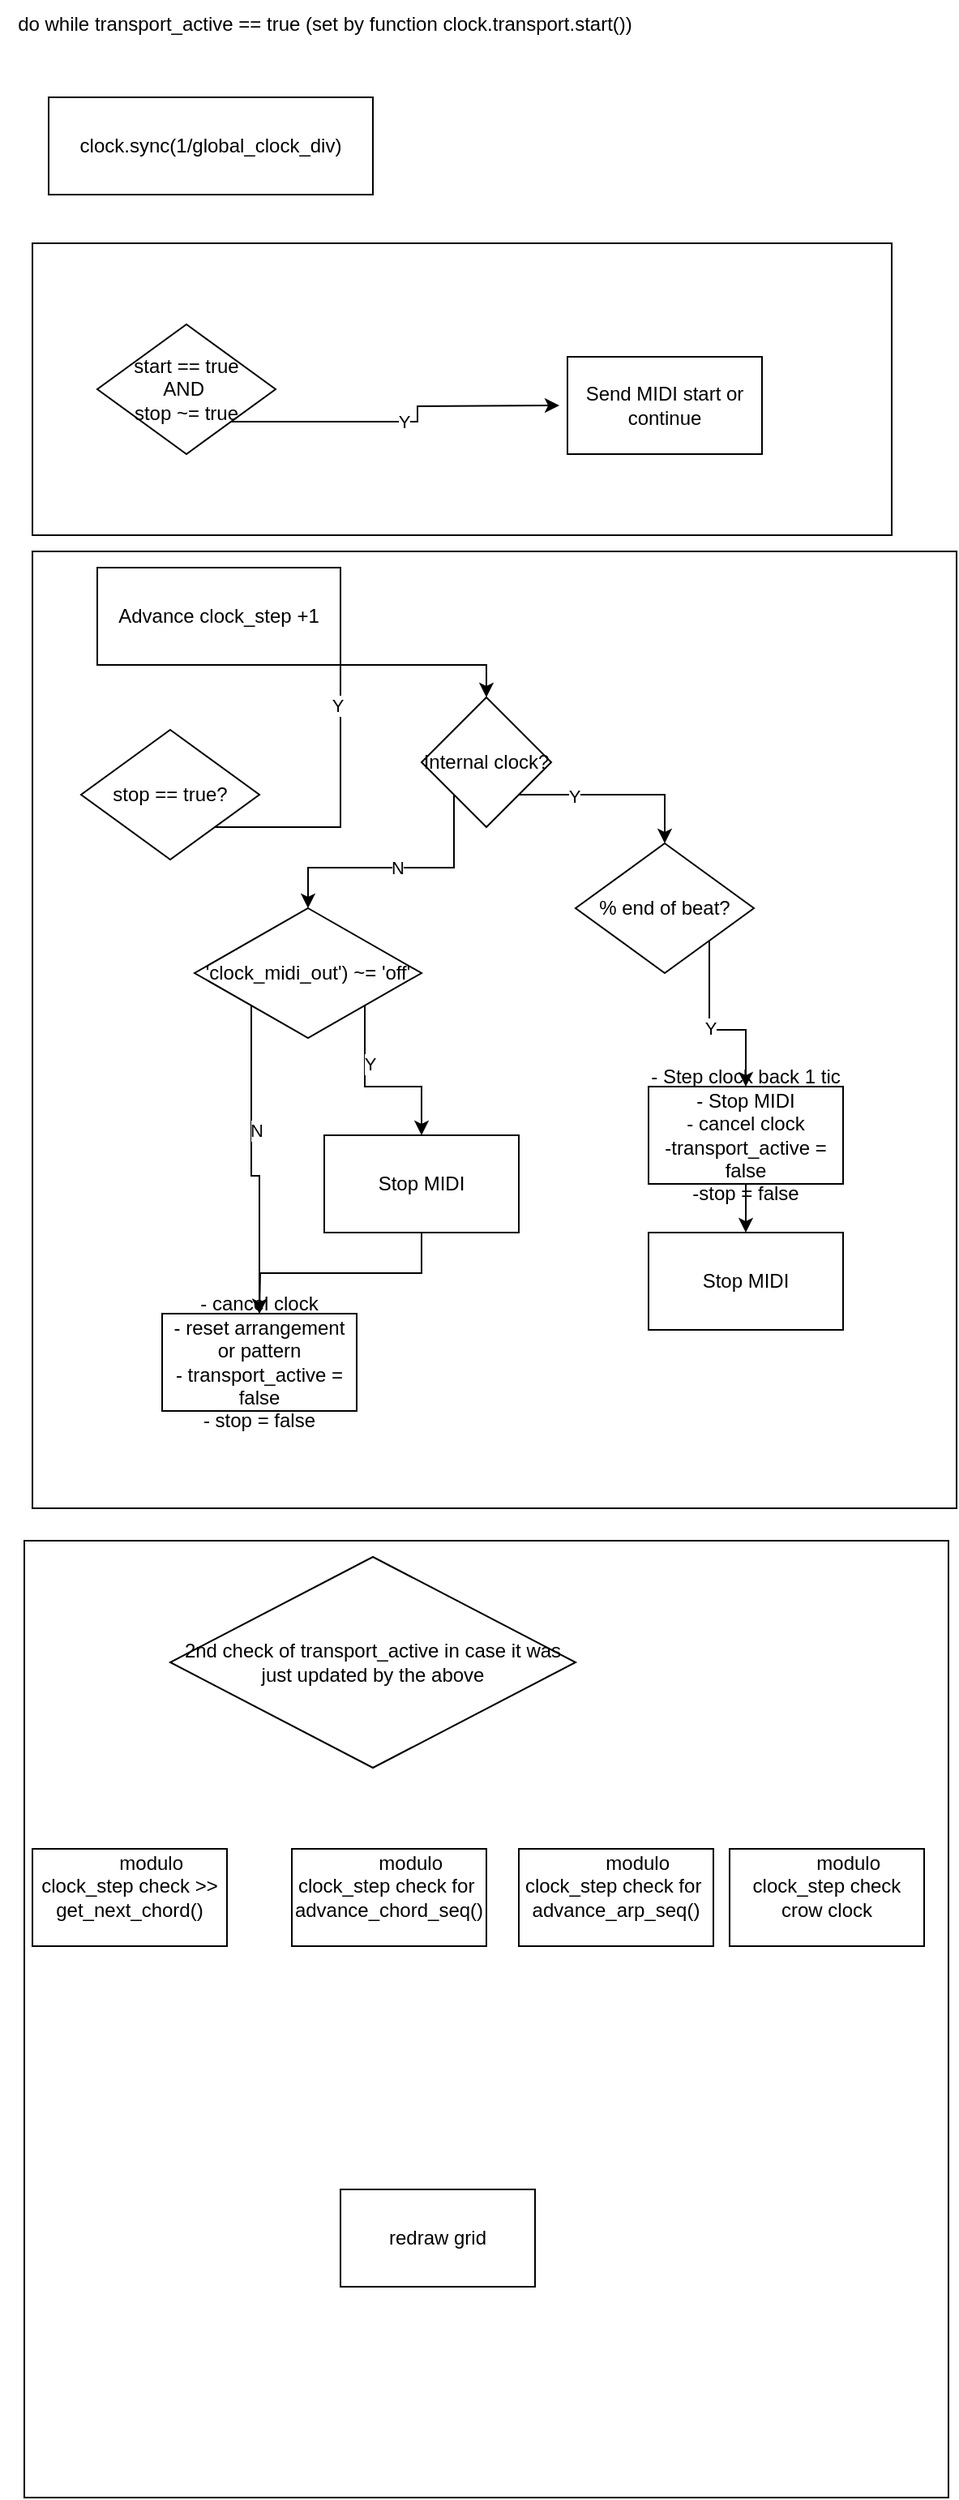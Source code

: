 <mxfile version="21.1.7" type="github">
  <diagram name="Page-1" id="ll9jkmyDbPfBCm9Zxl_l">
    <mxGraphModel dx="1160" dy="922" grid="1" gridSize="10" guides="1" tooltips="1" connect="1" arrows="1" fold="1" page="0" pageScale="1" pageWidth="850" pageHeight="1100" math="0" shadow="0">
      <root>
        <mxCell id="0" />
        <mxCell id="1" parent="0" />
        <mxCell id="pkyX3qhPTeZwf8TOAmKQ-39" value="&lt;div&gt;&lt;br&gt;&lt;/div&gt;" style="rounded=0;whiteSpace=wrap;html=1;" vertex="1" parent="1">
          <mxGeometry x="5" y="1120" width="570" height="590" as="geometry" />
        </mxCell>
        <mxCell id="pkyX3qhPTeZwf8TOAmKQ-38" value="" style="rounded=0;whiteSpace=wrap;html=1;" vertex="1" parent="1">
          <mxGeometry x="10" y="510" width="570" height="590" as="geometry" />
        </mxCell>
        <mxCell id="pkyX3qhPTeZwf8TOAmKQ-37" value="" style="rounded=0;whiteSpace=wrap;html=1;" vertex="1" parent="1">
          <mxGeometry x="10" y="320" width="530" height="180" as="geometry" />
        </mxCell>
        <mxCell id="pkyX3qhPTeZwf8TOAmKQ-3" value="do while transport_active == true (set by&amp;nbsp;function clock.transport.start())" style="text;html=1;align=center;verticalAlign=middle;resizable=0;points=[];autosize=1;strokeColor=none;fillColor=none;" vertex="1" parent="1">
          <mxGeometry x="-10" y="170" width="400" height="30" as="geometry" />
        </mxCell>
        <mxCell id="pkyX3qhPTeZwf8TOAmKQ-4" value="clock.sync(1/global_clock_div)" style="whiteSpace=wrap;html=1;" vertex="1" parent="1">
          <mxGeometry x="20" y="230" width="200" height="60" as="geometry" />
        </mxCell>
        <mxCell id="pkyX3qhPTeZwf8TOAmKQ-8" value="Y" style="edgeStyle=orthogonalEdgeStyle;rounded=0;orthogonalLoop=1;jettySize=auto;html=1;exitX=1;exitY=1;exitDx=0;exitDy=0;entryX=0.5;entryY=0;entryDx=0;entryDy=0;" edge="1" parent="1" source="pkyX3qhPTeZwf8TOAmKQ-6">
          <mxGeometry relative="1" as="geometry">
            <mxPoint x="335" y="420" as="targetPoint" />
          </mxGeometry>
        </mxCell>
        <mxCell id="pkyX3qhPTeZwf8TOAmKQ-6" value="start == true&lt;br&gt;AND&amp;nbsp;&lt;br&gt;stop ~= true" style="rhombus;whiteSpace=wrap;html=1;" vertex="1" parent="1">
          <mxGeometry x="50" y="370" width="110" height="80" as="geometry" />
        </mxCell>
        <mxCell id="pkyX3qhPTeZwf8TOAmKQ-10" value="Send MIDI start or continue" style="rounded=0;whiteSpace=wrap;html=1;" vertex="1" parent="1">
          <mxGeometry x="340" y="390" width="120" height="60" as="geometry" />
        </mxCell>
        <mxCell id="pkyX3qhPTeZwf8TOAmKQ-11" value="Advance clock_step +1" style="whiteSpace=wrap;html=1;" vertex="1" parent="1">
          <mxGeometry x="50" y="520" width="150" height="60" as="geometry" />
        </mxCell>
        <mxCell id="pkyX3qhPTeZwf8TOAmKQ-12" style="edgeStyle=orthogonalEdgeStyle;rounded=0;orthogonalLoop=1;jettySize=auto;html=1;exitX=0.5;exitY=1;exitDx=0;exitDy=0;" edge="1" parent="1" source="pkyX3qhPTeZwf8TOAmKQ-11" target="pkyX3qhPTeZwf8TOAmKQ-11">
          <mxGeometry relative="1" as="geometry" />
        </mxCell>
        <mxCell id="pkyX3qhPTeZwf8TOAmKQ-14" style="edgeStyle=orthogonalEdgeStyle;rounded=0;orthogonalLoop=1;jettySize=auto;html=1;exitX=1;exitY=1;exitDx=0;exitDy=0;entryX=0.5;entryY=0;entryDx=0;entryDy=0;" edge="1" parent="1" source="pkyX3qhPTeZwf8TOAmKQ-13" target="pkyX3qhPTeZwf8TOAmKQ-22">
          <mxGeometry relative="1" as="geometry">
            <mxPoint x="280" y="680" as="targetPoint" />
          </mxGeometry>
        </mxCell>
        <mxCell id="pkyX3qhPTeZwf8TOAmKQ-16" value="Y" style="edgeLabel;html=1;align=center;verticalAlign=middle;resizable=0;points=[];" vertex="1" connectable="0" parent="pkyX3qhPTeZwf8TOAmKQ-14">
          <mxGeometry x="0.06" y="3" relative="1" as="geometry">
            <mxPoint x="1" as="offset" />
          </mxGeometry>
        </mxCell>
        <mxCell id="pkyX3qhPTeZwf8TOAmKQ-13" value="stop == true?" style="rhombus;whiteSpace=wrap;html=1;" vertex="1" parent="1">
          <mxGeometry x="40" y="620" width="110" height="80" as="geometry" />
        </mxCell>
        <mxCell id="pkyX3qhPTeZwf8TOAmKQ-18" style="edgeStyle=orthogonalEdgeStyle;rounded=0;orthogonalLoop=1;jettySize=auto;html=1;exitX=1;exitY=1;exitDx=0;exitDy=0;entryX=0.5;entryY=0;entryDx=0;entryDy=0;" edge="1" parent="1" source="pkyX3qhPTeZwf8TOAmKQ-15" target="pkyX3qhPTeZwf8TOAmKQ-17">
          <mxGeometry relative="1" as="geometry" />
        </mxCell>
        <mxCell id="pkyX3qhPTeZwf8TOAmKQ-19" value="Y" style="edgeLabel;html=1;align=center;verticalAlign=middle;resizable=0;points=[];" vertex="1" connectable="0" parent="pkyX3qhPTeZwf8TOAmKQ-18">
          <mxGeometry x="-0.051" relative="1" as="geometry">
            <mxPoint as="offset" />
          </mxGeometry>
        </mxCell>
        <mxCell id="pkyX3qhPTeZwf8TOAmKQ-15" value="% end of beat?" style="rhombus;whiteSpace=wrap;html=1;" vertex="1" parent="1">
          <mxGeometry x="345" y="690" width="110" height="80" as="geometry" />
        </mxCell>
        <mxCell id="pkyX3qhPTeZwf8TOAmKQ-21" style="edgeStyle=orthogonalEdgeStyle;rounded=0;orthogonalLoop=1;jettySize=auto;html=1;exitX=0.5;exitY=1;exitDx=0;exitDy=0;entryX=0.5;entryY=0;entryDx=0;entryDy=0;" edge="1" parent="1" source="pkyX3qhPTeZwf8TOAmKQ-17" target="pkyX3qhPTeZwf8TOAmKQ-20">
          <mxGeometry relative="1" as="geometry" />
        </mxCell>
        <mxCell id="pkyX3qhPTeZwf8TOAmKQ-17" value="- Step clock back 1 tic&lt;br&gt;- Stop MIDI&lt;br&gt;- cancel clock&lt;br&gt;-transport_active = false&lt;br&gt;-stop = false&lt;br&gt;" style="whiteSpace=wrap;html=1;" vertex="1" parent="1">
          <mxGeometry x="390" y="840" width="120" height="60" as="geometry" />
        </mxCell>
        <mxCell id="pkyX3qhPTeZwf8TOAmKQ-20" value="Stop MIDI" style="whiteSpace=wrap;html=1;" vertex="1" parent="1">
          <mxGeometry x="390" y="930" width="120" height="60" as="geometry" />
        </mxCell>
        <mxCell id="pkyX3qhPTeZwf8TOAmKQ-23" style="edgeStyle=orthogonalEdgeStyle;rounded=0;orthogonalLoop=1;jettySize=auto;html=1;exitX=1;exitY=1;exitDx=0;exitDy=0;entryX=0.5;entryY=0;entryDx=0;entryDy=0;" edge="1" parent="1" source="pkyX3qhPTeZwf8TOAmKQ-22" target="pkyX3qhPTeZwf8TOAmKQ-15">
          <mxGeometry relative="1" as="geometry" />
        </mxCell>
        <mxCell id="pkyX3qhPTeZwf8TOAmKQ-24" value="Y" style="edgeLabel;html=1;align=center;verticalAlign=middle;resizable=0;points=[];" vertex="1" connectable="0" parent="pkyX3qhPTeZwf8TOAmKQ-23">
          <mxGeometry x="-0.436" y="-1" relative="1" as="geometry">
            <mxPoint as="offset" />
          </mxGeometry>
        </mxCell>
        <mxCell id="pkyX3qhPTeZwf8TOAmKQ-26" value="N" style="edgeStyle=orthogonalEdgeStyle;rounded=0;orthogonalLoop=1;jettySize=auto;html=1;exitX=0;exitY=1;exitDx=0;exitDy=0;" edge="1" parent="1" source="pkyX3qhPTeZwf8TOAmKQ-22" target="pkyX3qhPTeZwf8TOAmKQ-25">
          <mxGeometry relative="1" as="geometry" />
        </mxCell>
        <mxCell id="pkyX3qhPTeZwf8TOAmKQ-22" value="Internal clock?" style="rhombus;whiteSpace=wrap;html=1;" vertex="1" parent="1">
          <mxGeometry x="250" y="600" width="80" height="80" as="geometry" />
        </mxCell>
        <mxCell id="pkyX3qhPTeZwf8TOAmKQ-28" style="edgeStyle=orthogonalEdgeStyle;rounded=0;orthogonalLoop=1;jettySize=auto;html=1;exitX=1;exitY=1;exitDx=0;exitDy=0;entryX=0.5;entryY=0;entryDx=0;entryDy=0;" edge="1" parent="1" source="pkyX3qhPTeZwf8TOAmKQ-25" target="pkyX3qhPTeZwf8TOAmKQ-27">
          <mxGeometry relative="1" as="geometry" />
        </mxCell>
        <mxCell id="pkyX3qhPTeZwf8TOAmKQ-33" value="Y" style="edgeLabel;html=1;align=center;verticalAlign=middle;resizable=0;points=[];" vertex="1" connectable="0" parent="pkyX3qhPTeZwf8TOAmKQ-28">
          <mxGeometry x="-0.374" y="3" relative="1" as="geometry">
            <mxPoint as="offset" />
          </mxGeometry>
        </mxCell>
        <mxCell id="pkyX3qhPTeZwf8TOAmKQ-30" style="edgeStyle=orthogonalEdgeStyle;rounded=0;orthogonalLoop=1;jettySize=auto;html=1;exitX=0;exitY=1;exitDx=0;exitDy=0;" edge="1" parent="1" source="pkyX3qhPTeZwf8TOAmKQ-25" target="pkyX3qhPTeZwf8TOAmKQ-29">
          <mxGeometry relative="1" as="geometry" />
        </mxCell>
        <mxCell id="pkyX3qhPTeZwf8TOAmKQ-32" value="N" style="edgeLabel;html=1;align=center;verticalAlign=middle;resizable=0;points=[];" vertex="1" connectable="0" parent="pkyX3qhPTeZwf8TOAmKQ-30">
          <mxGeometry x="-0.21" y="3" relative="1" as="geometry">
            <mxPoint as="offset" />
          </mxGeometry>
        </mxCell>
        <mxCell id="pkyX3qhPTeZwf8TOAmKQ-25" value="&#39;clock_midi_out&#39;) ~= &#39;off&#39;" style="rhombus;whiteSpace=wrap;html=1;" vertex="1" parent="1">
          <mxGeometry x="110" y="730" width="140" height="80" as="geometry" />
        </mxCell>
        <mxCell id="pkyX3qhPTeZwf8TOAmKQ-31" style="edgeStyle=orthogonalEdgeStyle;rounded=0;orthogonalLoop=1;jettySize=auto;html=1;exitX=0.5;exitY=1;exitDx=0;exitDy=0;" edge="1" parent="1" source="pkyX3qhPTeZwf8TOAmKQ-27">
          <mxGeometry relative="1" as="geometry">
            <mxPoint x="150" y="980" as="targetPoint" />
          </mxGeometry>
        </mxCell>
        <mxCell id="pkyX3qhPTeZwf8TOAmKQ-27" value="Stop MIDI" style="whiteSpace=wrap;html=1;" vertex="1" parent="1">
          <mxGeometry x="190" y="870" width="120" height="60" as="geometry" />
        </mxCell>
        <mxCell id="pkyX3qhPTeZwf8TOAmKQ-29" value="- cancel clock&lt;br&gt;- reset arrangement or pattern&lt;br&gt;- transport_active = false&lt;br&gt;- stop = false" style="rounded=0;whiteSpace=wrap;html=1;" vertex="1" parent="1">
          <mxGeometry x="90" y="980" width="120" height="60" as="geometry" />
        </mxCell>
        <mxCell id="pkyX3qhPTeZwf8TOAmKQ-35" value="2nd check of transport_active in case it was just updated by the above" style="rhombus;whiteSpace=wrap;html=1;" vertex="1" parent="1">
          <mxGeometry x="95" y="1130" width="250" height="130" as="geometry" />
        </mxCell>
        <mxCell id="pkyX3qhPTeZwf8TOAmKQ-40" value="&lt;div&gt;&amp;nbsp; &amp;nbsp; &amp;nbsp; &amp;nbsp; modulo clock_step check &amp;gt;&amp;gt; get_next_chord()&lt;/div&gt;&lt;div&gt;&lt;br&gt;&lt;/div&gt;" style="rounded=0;whiteSpace=wrap;html=1;" vertex="1" parent="1">
          <mxGeometry x="10" y="1310" width="120" height="60" as="geometry" />
        </mxCell>
        <mxCell id="pkyX3qhPTeZwf8TOAmKQ-44" value="&lt;div style=&quot;border-color: var(--border-color);&quot;&gt;&amp;nbsp; &amp;nbsp; &amp;nbsp; &amp;nbsp; modulo clock_step check for&amp;nbsp;&lt;/div&gt;&lt;div style=&quot;border-color: var(--border-color);&quot;&gt;advance_chord_seq()&lt;/div&gt;&lt;div&gt;&lt;br&gt;&lt;/div&gt;" style="rounded=0;whiteSpace=wrap;html=1;" vertex="1" parent="1">
          <mxGeometry x="170" y="1310" width="120" height="60" as="geometry" />
        </mxCell>
        <mxCell id="pkyX3qhPTeZwf8TOAmKQ-45" value="&lt;div style=&quot;border-color: var(--border-color);&quot;&gt;&amp;nbsp; &amp;nbsp; &amp;nbsp; &amp;nbsp; modulo clock_step check for&amp;nbsp;&lt;/div&gt;&lt;div style=&quot;border-color: var(--border-color);&quot;&gt;advance_arp_seq()&lt;/div&gt;&lt;div&gt;&lt;br&gt;&lt;/div&gt;" style="rounded=0;whiteSpace=wrap;html=1;" vertex="1" parent="1">
          <mxGeometry x="310" y="1310" width="120" height="60" as="geometry" />
        </mxCell>
        <mxCell id="pkyX3qhPTeZwf8TOAmKQ-46" value="&lt;div style=&quot;border-color: var(--border-color);&quot;&gt;&amp;nbsp; &amp;nbsp; &amp;nbsp; &amp;nbsp; modulo clock_step check crow clock&lt;/div&gt;&lt;div&gt;&lt;br&gt;&lt;/div&gt;" style="rounded=0;whiteSpace=wrap;html=1;" vertex="1" parent="1">
          <mxGeometry x="440" y="1310" width="120" height="60" as="geometry" />
        </mxCell>
        <mxCell id="pkyX3qhPTeZwf8TOAmKQ-47" value="redraw grid" style="rounded=0;whiteSpace=wrap;html=1;" vertex="1" parent="1">
          <mxGeometry x="200" y="1520" width="120" height="60" as="geometry" />
        </mxCell>
      </root>
    </mxGraphModel>
  </diagram>
</mxfile>
